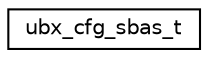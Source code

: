 digraph "Graphical Class Hierarchy"
{
  edge [fontname="Helvetica",fontsize="10",labelfontname="Helvetica",labelfontsize="10"];
  node [fontname="Helvetica",fontsize="10",shape=record];
  rankdir="LR";
  Node1 [label="ubx_cfg_sbas_t",height=0.2,width=0.4,color="black", fillcolor="white", style="filled",URL="$structubx__cfg__sbas__t.html"];
}
